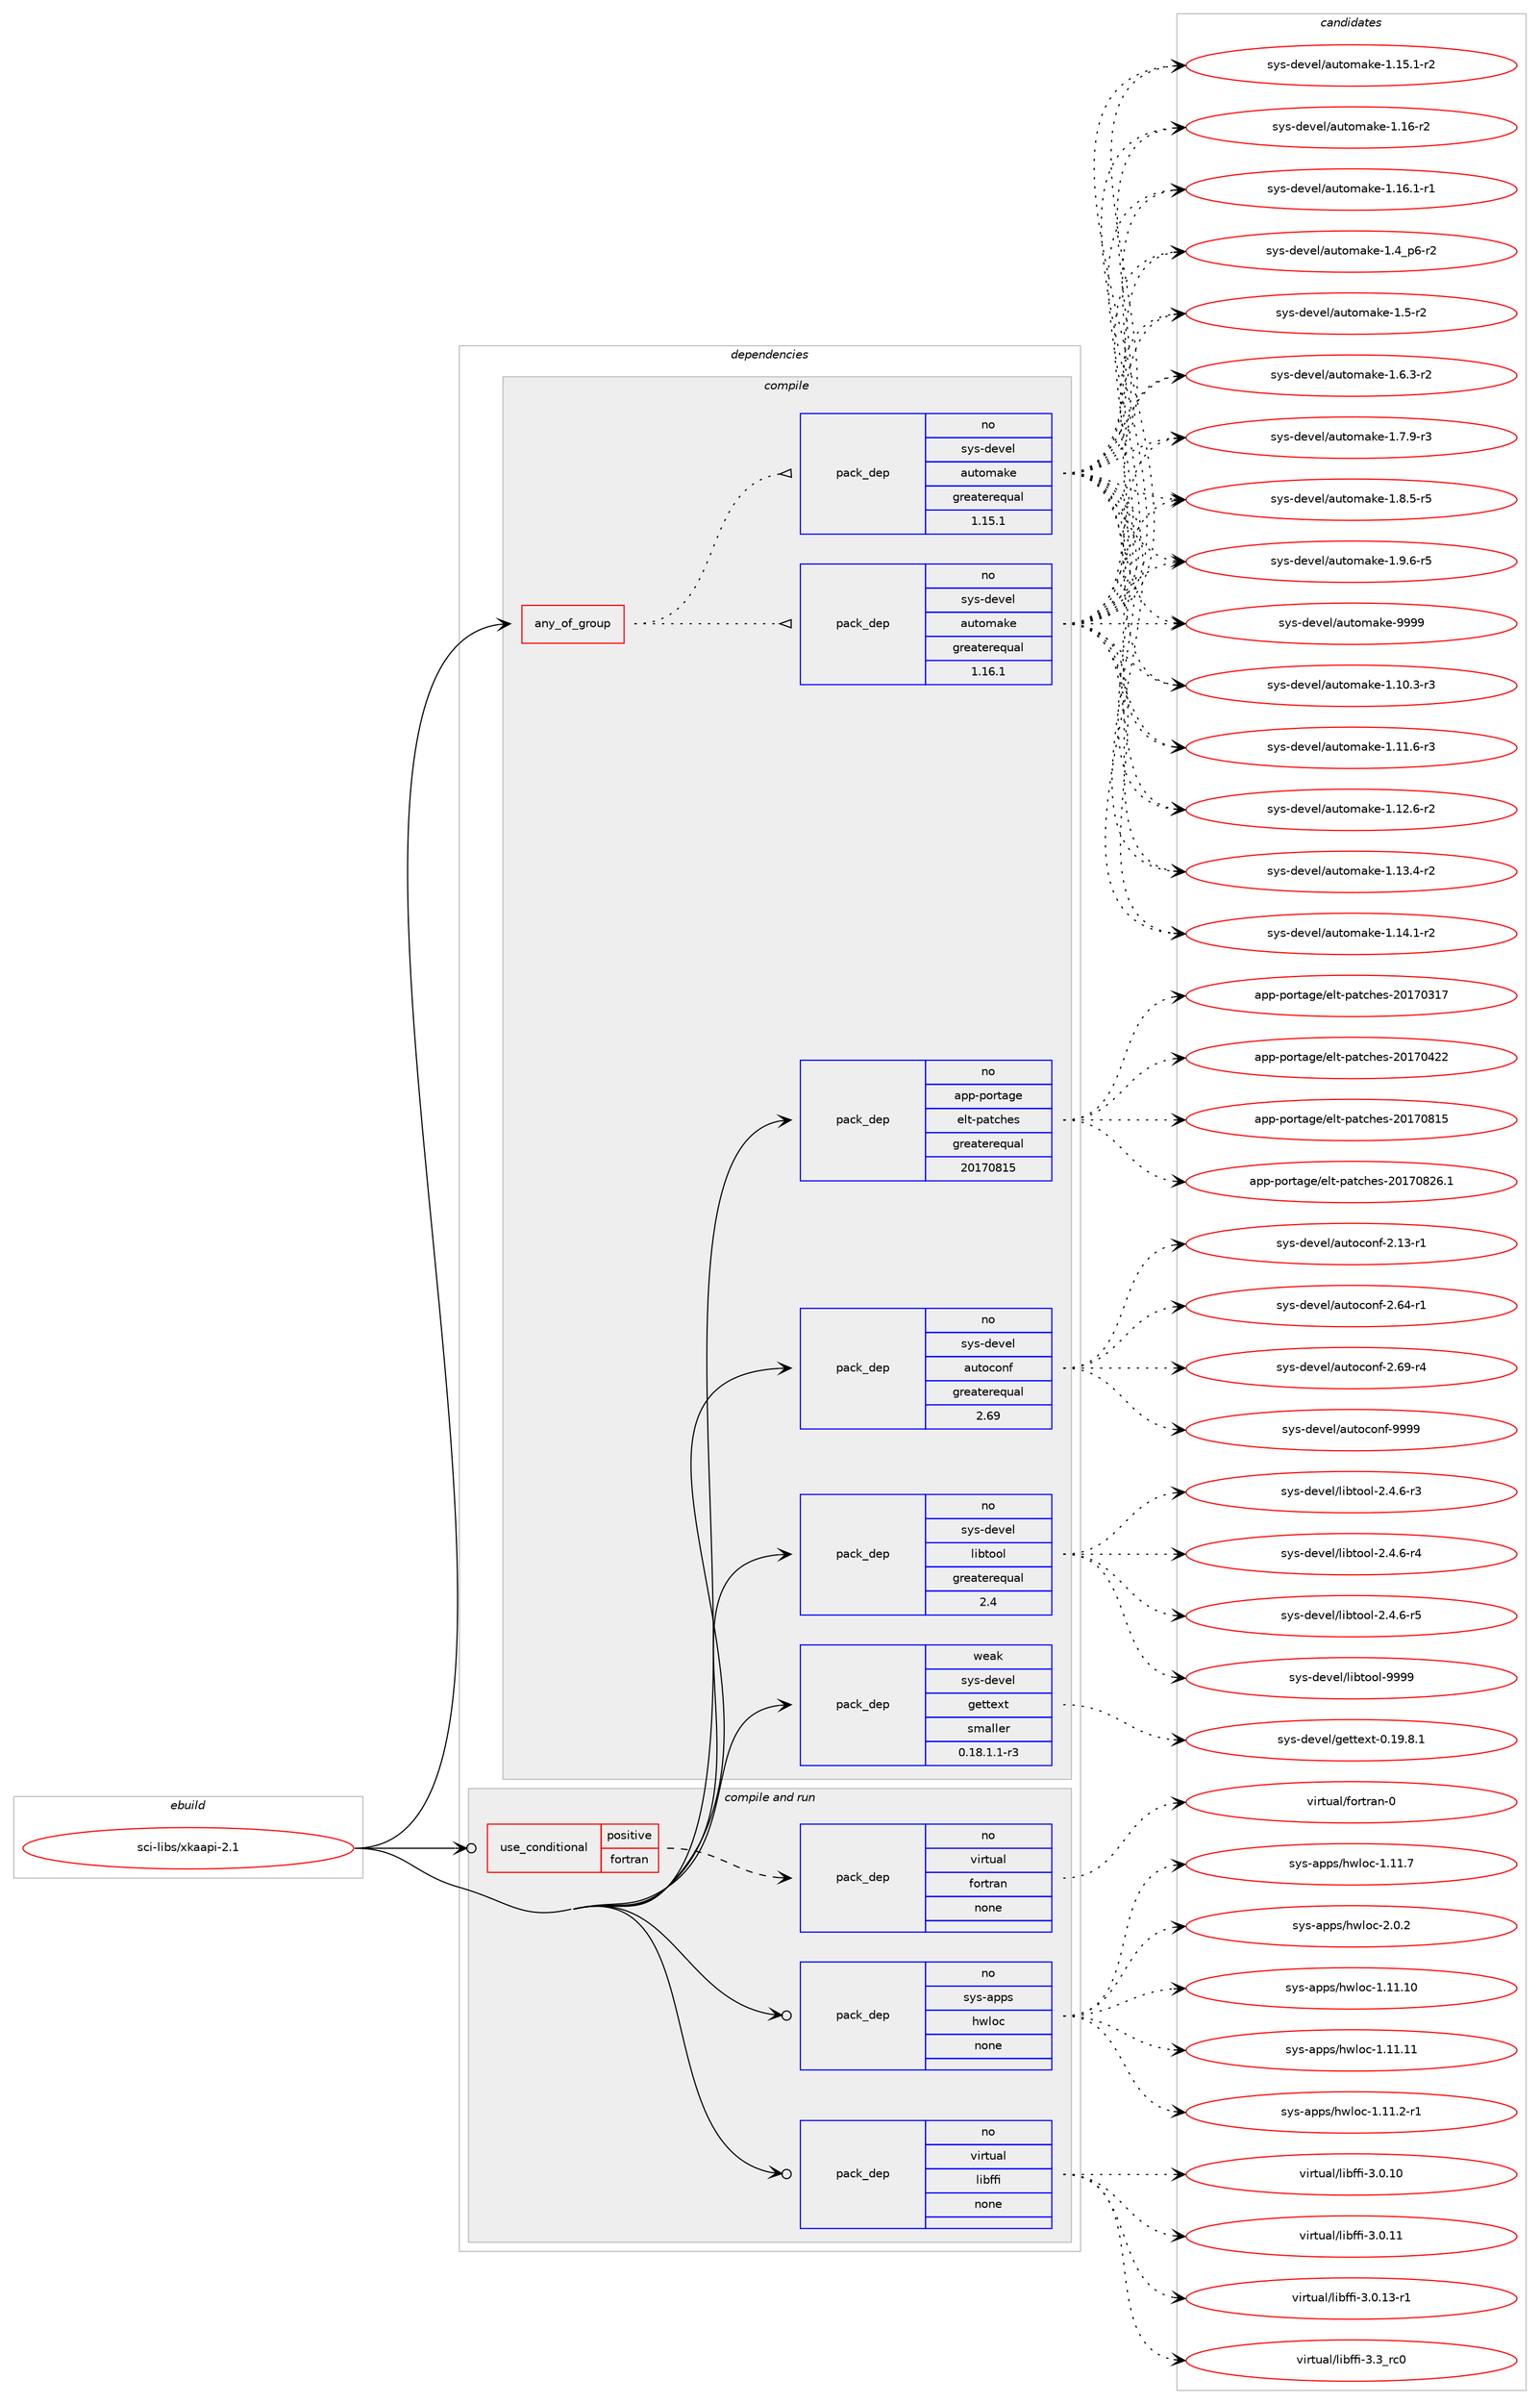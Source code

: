 digraph prolog {

# *************
# Graph options
# *************

newrank=true;
concentrate=true;
compound=true;
graph [rankdir=LR,fontname=Helvetica,fontsize=10,ranksep=1.5];#, ranksep=2.5, nodesep=0.2];
edge  [arrowhead=vee];
node  [fontname=Helvetica,fontsize=10];

# **********
# The ebuild
# **********

subgraph cluster_leftcol {
color=gray;
rank=same;
label=<<i>ebuild</i>>;
id [label="sci-libs/xkaapi-2.1", color=red, width=4, href="../sci-libs/xkaapi-2.1.svg"];
}

# ****************
# The dependencies
# ****************

subgraph cluster_midcol {
color=gray;
label=<<i>dependencies</i>>;
subgraph cluster_compile {
fillcolor="#eeeeee";
style=filled;
label=<<i>compile</i>>;
subgraph any26966 {
dependency1697533 [label=<<TABLE BORDER="0" CELLBORDER="1" CELLSPACING="0" CELLPADDING="4"><TR><TD CELLPADDING="10">any_of_group</TD></TR></TABLE>>, shape=none, color=red];subgraph pack1215318 {
dependency1697534 [label=<<TABLE BORDER="0" CELLBORDER="1" CELLSPACING="0" CELLPADDING="4" WIDTH="220"><TR><TD ROWSPAN="6" CELLPADDING="30">pack_dep</TD></TR><TR><TD WIDTH="110">no</TD></TR><TR><TD>sys-devel</TD></TR><TR><TD>automake</TD></TR><TR><TD>greaterequal</TD></TR><TR><TD>1.16.1</TD></TR></TABLE>>, shape=none, color=blue];
}
dependency1697533:e -> dependency1697534:w [weight=20,style="dotted",arrowhead="oinv"];
subgraph pack1215319 {
dependency1697535 [label=<<TABLE BORDER="0" CELLBORDER="1" CELLSPACING="0" CELLPADDING="4" WIDTH="220"><TR><TD ROWSPAN="6" CELLPADDING="30">pack_dep</TD></TR><TR><TD WIDTH="110">no</TD></TR><TR><TD>sys-devel</TD></TR><TR><TD>automake</TD></TR><TR><TD>greaterequal</TD></TR><TR><TD>1.15.1</TD></TR></TABLE>>, shape=none, color=blue];
}
dependency1697533:e -> dependency1697535:w [weight=20,style="dotted",arrowhead="oinv"];
}
id:e -> dependency1697533:w [weight=20,style="solid",arrowhead="vee"];
subgraph pack1215320 {
dependency1697536 [label=<<TABLE BORDER="0" CELLBORDER="1" CELLSPACING="0" CELLPADDING="4" WIDTH="220"><TR><TD ROWSPAN="6" CELLPADDING="30">pack_dep</TD></TR><TR><TD WIDTH="110">no</TD></TR><TR><TD>app-portage</TD></TR><TR><TD>elt-patches</TD></TR><TR><TD>greaterequal</TD></TR><TR><TD>20170815</TD></TR></TABLE>>, shape=none, color=blue];
}
id:e -> dependency1697536:w [weight=20,style="solid",arrowhead="vee"];
subgraph pack1215321 {
dependency1697537 [label=<<TABLE BORDER="0" CELLBORDER="1" CELLSPACING="0" CELLPADDING="4" WIDTH="220"><TR><TD ROWSPAN="6" CELLPADDING="30">pack_dep</TD></TR><TR><TD WIDTH="110">no</TD></TR><TR><TD>sys-devel</TD></TR><TR><TD>autoconf</TD></TR><TR><TD>greaterequal</TD></TR><TR><TD>2.69</TD></TR></TABLE>>, shape=none, color=blue];
}
id:e -> dependency1697537:w [weight=20,style="solid",arrowhead="vee"];
subgraph pack1215322 {
dependency1697538 [label=<<TABLE BORDER="0" CELLBORDER="1" CELLSPACING="0" CELLPADDING="4" WIDTH="220"><TR><TD ROWSPAN="6" CELLPADDING="30">pack_dep</TD></TR><TR><TD WIDTH="110">no</TD></TR><TR><TD>sys-devel</TD></TR><TR><TD>libtool</TD></TR><TR><TD>greaterequal</TD></TR><TR><TD>2.4</TD></TR></TABLE>>, shape=none, color=blue];
}
id:e -> dependency1697538:w [weight=20,style="solid",arrowhead="vee"];
subgraph pack1215323 {
dependency1697539 [label=<<TABLE BORDER="0" CELLBORDER="1" CELLSPACING="0" CELLPADDING="4" WIDTH="220"><TR><TD ROWSPAN="6" CELLPADDING="30">pack_dep</TD></TR><TR><TD WIDTH="110">weak</TD></TR><TR><TD>sys-devel</TD></TR><TR><TD>gettext</TD></TR><TR><TD>smaller</TD></TR><TR><TD>0.18.1.1-r3</TD></TR></TABLE>>, shape=none, color=blue];
}
id:e -> dependency1697539:w [weight=20,style="solid",arrowhead="vee"];
}
subgraph cluster_compileandrun {
fillcolor="#eeeeee";
style=filled;
label=<<i>compile and run</i>>;
subgraph cond454397 {
dependency1697540 [label=<<TABLE BORDER="0" CELLBORDER="1" CELLSPACING="0" CELLPADDING="4"><TR><TD ROWSPAN="3" CELLPADDING="10">use_conditional</TD></TR><TR><TD>positive</TD></TR><TR><TD>fortran</TD></TR></TABLE>>, shape=none, color=red];
subgraph pack1215324 {
dependency1697541 [label=<<TABLE BORDER="0" CELLBORDER="1" CELLSPACING="0" CELLPADDING="4" WIDTH="220"><TR><TD ROWSPAN="6" CELLPADDING="30">pack_dep</TD></TR><TR><TD WIDTH="110">no</TD></TR><TR><TD>virtual</TD></TR><TR><TD>fortran</TD></TR><TR><TD>none</TD></TR><TR><TD></TD></TR></TABLE>>, shape=none, color=blue];
}
dependency1697540:e -> dependency1697541:w [weight=20,style="dashed",arrowhead="vee"];
}
id:e -> dependency1697540:w [weight=20,style="solid",arrowhead="odotvee"];
subgraph pack1215325 {
dependency1697542 [label=<<TABLE BORDER="0" CELLBORDER="1" CELLSPACING="0" CELLPADDING="4" WIDTH="220"><TR><TD ROWSPAN="6" CELLPADDING="30">pack_dep</TD></TR><TR><TD WIDTH="110">no</TD></TR><TR><TD>sys-apps</TD></TR><TR><TD>hwloc</TD></TR><TR><TD>none</TD></TR><TR><TD></TD></TR></TABLE>>, shape=none, color=blue];
}
id:e -> dependency1697542:w [weight=20,style="solid",arrowhead="odotvee"];
subgraph pack1215326 {
dependency1697543 [label=<<TABLE BORDER="0" CELLBORDER="1" CELLSPACING="0" CELLPADDING="4" WIDTH="220"><TR><TD ROWSPAN="6" CELLPADDING="30">pack_dep</TD></TR><TR><TD WIDTH="110">no</TD></TR><TR><TD>virtual</TD></TR><TR><TD>libffi</TD></TR><TR><TD>none</TD></TR><TR><TD></TD></TR></TABLE>>, shape=none, color=blue];
}
id:e -> dependency1697543:w [weight=20,style="solid",arrowhead="odotvee"];
}
subgraph cluster_run {
fillcolor="#eeeeee";
style=filled;
label=<<i>run</i>>;
}
}

# **************
# The candidates
# **************

subgraph cluster_choices {
rank=same;
color=gray;
label=<<i>candidates</i>>;

subgraph choice1215318 {
color=black;
nodesep=1;
choice11512111545100101118101108479711711611110997107101454946494846514511451 [label="sys-devel/automake-1.10.3-r3", color=red, width=4,href="../sys-devel/automake-1.10.3-r3.svg"];
choice11512111545100101118101108479711711611110997107101454946494946544511451 [label="sys-devel/automake-1.11.6-r3", color=red, width=4,href="../sys-devel/automake-1.11.6-r3.svg"];
choice11512111545100101118101108479711711611110997107101454946495046544511450 [label="sys-devel/automake-1.12.6-r2", color=red, width=4,href="../sys-devel/automake-1.12.6-r2.svg"];
choice11512111545100101118101108479711711611110997107101454946495146524511450 [label="sys-devel/automake-1.13.4-r2", color=red, width=4,href="../sys-devel/automake-1.13.4-r2.svg"];
choice11512111545100101118101108479711711611110997107101454946495246494511450 [label="sys-devel/automake-1.14.1-r2", color=red, width=4,href="../sys-devel/automake-1.14.1-r2.svg"];
choice11512111545100101118101108479711711611110997107101454946495346494511450 [label="sys-devel/automake-1.15.1-r2", color=red, width=4,href="../sys-devel/automake-1.15.1-r2.svg"];
choice1151211154510010111810110847971171161111099710710145494649544511450 [label="sys-devel/automake-1.16-r2", color=red, width=4,href="../sys-devel/automake-1.16-r2.svg"];
choice11512111545100101118101108479711711611110997107101454946495446494511449 [label="sys-devel/automake-1.16.1-r1", color=red, width=4,href="../sys-devel/automake-1.16.1-r1.svg"];
choice115121115451001011181011084797117116111109971071014549465295112544511450 [label="sys-devel/automake-1.4_p6-r2", color=red, width=4,href="../sys-devel/automake-1.4_p6-r2.svg"];
choice11512111545100101118101108479711711611110997107101454946534511450 [label="sys-devel/automake-1.5-r2", color=red, width=4,href="../sys-devel/automake-1.5-r2.svg"];
choice115121115451001011181011084797117116111109971071014549465446514511450 [label="sys-devel/automake-1.6.3-r2", color=red, width=4,href="../sys-devel/automake-1.6.3-r2.svg"];
choice115121115451001011181011084797117116111109971071014549465546574511451 [label="sys-devel/automake-1.7.9-r3", color=red, width=4,href="../sys-devel/automake-1.7.9-r3.svg"];
choice115121115451001011181011084797117116111109971071014549465646534511453 [label="sys-devel/automake-1.8.5-r5", color=red, width=4,href="../sys-devel/automake-1.8.5-r5.svg"];
choice115121115451001011181011084797117116111109971071014549465746544511453 [label="sys-devel/automake-1.9.6-r5", color=red, width=4,href="../sys-devel/automake-1.9.6-r5.svg"];
choice115121115451001011181011084797117116111109971071014557575757 [label="sys-devel/automake-9999", color=red, width=4,href="../sys-devel/automake-9999.svg"];
dependency1697534:e -> choice11512111545100101118101108479711711611110997107101454946494846514511451:w [style=dotted,weight="100"];
dependency1697534:e -> choice11512111545100101118101108479711711611110997107101454946494946544511451:w [style=dotted,weight="100"];
dependency1697534:e -> choice11512111545100101118101108479711711611110997107101454946495046544511450:w [style=dotted,weight="100"];
dependency1697534:e -> choice11512111545100101118101108479711711611110997107101454946495146524511450:w [style=dotted,weight="100"];
dependency1697534:e -> choice11512111545100101118101108479711711611110997107101454946495246494511450:w [style=dotted,weight="100"];
dependency1697534:e -> choice11512111545100101118101108479711711611110997107101454946495346494511450:w [style=dotted,weight="100"];
dependency1697534:e -> choice1151211154510010111810110847971171161111099710710145494649544511450:w [style=dotted,weight="100"];
dependency1697534:e -> choice11512111545100101118101108479711711611110997107101454946495446494511449:w [style=dotted,weight="100"];
dependency1697534:e -> choice115121115451001011181011084797117116111109971071014549465295112544511450:w [style=dotted,weight="100"];
dependency1697534:e -> choice11512111545100101118101108479711711611110997107101454946534511450:w [style=dotted,weight="100"];
dependency1697534:e -> choice115121115451001011181011084797117116111109971071014549465446514511450:w [style=dotted,weight="100"];
dependency1697534:e -> choice115121115451001011181011084797117116111109971071014549465546574511451:w [style=dotted,weight="100"];
dependency1697534:e -> choice115121115451001011181011084797117116111109971071014549465646534511453:w [style=dotted,weight="100"];
dependency1697534:e -> choice115121115451001011181011084797117116111109971071014549465746544511453:w [style=dotted,weight="100"];
dependency1697534:e -> choice115121115451001011181011084797117116111109971071014557575757:w [style=dotted,weight="100"];
}
subgraph choice1215319 {
color=black;
nodesep=1;
choice11512111545100101118101108479711711611110997107101454946494846514511451 [label="sys-devel/automake-1.10.3-r3", color=red, width=4,href="../sys-devel/automake-1.10.3-r3.svg"];
choice11512111545100101118101108479711711611110997107101454946494946544511451 [label="sys-devel/automake-1.11.6-r3", color=red, width=4,href="../sys-devel/automake-1.11.6-r3.svg"];
choice11512111545100101118101108479711711611110997107101454946495046544511450 [label="sys-devel/automake-1.12.6-r2", color=red, width=4,href="../sys-devel/automake-1.12.6-r2.svg"];
choice11512111545100101118101108479711711611110997107101454946495146524511450 [label="sys-devel/automake-1.13.4-r2", color=red, width=4,href="../sys-devel/automake-1.13.4-r2.svg"];
choice11512111545100101118101108479711711611110997107101454946495246494511450 [label="sys-devel/automake-1.14.1-r2", color=red, width=4,href="../sys-devel/automake-1.14.1-r2.svg"];
choice11512111545100101118101108479711711611110997107101454946495346494511450 [label="sys-devel/automake-1.15.1-r2", color=red, width=4,href="../sys-devel/automake-1.15.1-r2.svg"];
choice1151211154510010111810110847971171161111099710710145494649544511450 [label="sys-devel/automake-1.16-r2", color=red, width=4,href="../sys-devel/automake-1.16-r2.svg"];
choice11512111545100101118101108479711711611110997107101454946495446494511449 [label="sys-devel/automake-1.16.1-r1", color=red, width=4,href="../sys-devel/automake-1.16.1-r1.svg"];
choice115121115451001011181011084797117116111109971071014549465295112544511450 [label="sys-devel/automake-1.4_p6-r2", color=red, width=4,href="../sys-devel/automake-1.4_p6-r2.svg"];
choice11512111545100101118101108479711711611110997107101454946534511450 [label="sys-devel/automake-1.5-r2", color=red, width=4,href="../sys-devel/automake-1.5-r2.svg"];
choice115121115451001011181011084797117116111109971071014549465446514511450 [label="sys-devel/automake-1.6.3-r2", color=red, width=4,href="../sys-devel/automake-1.6.3-r2.svg"];
choice115121115451001011181011084797117116111109971071014549465546574511451 [label="sys-devel/automake-1.7.9-r3", color=red, width=4,href="../sys-devel/automake-1.7.9-r3.svg"];
choice115121115451001011181011084797117116111109971071014549465646534511453 [label="sys-devel/automake-1.8.5-r5", color=red, width=4,href="../sys-devel/automake-1.8.5-r5.svg"];
choice115121115451001011181011084797117116111109971071014549465746544511453 [label="sys-devel/automake-1.9.6-r5", color=red, width=4,href="../sys-devel/automake-1.9.6-r5.svg"];
choice115121115451001011181011084797117116111109971071014557575757 [label="sys-devel/automake-9999", color=red, width=4,href="../sys-devel/automake-9999.svg"];
dependency1697535:e -> choice11512111545100101118101108479711711611110997107101454946494846514511451:w [style=dotted,weight="100"];
dependency1697535:e -> choice11512111545100101118101108479711711611110997107101454946494946544511451:w [style=dotted,weight="100"];
dependency1697535:e -> choice11512111545100101118101108479711711611110997107101454946495046544511450:w [style=dotted,weight="100"];
dependency1697535:e -> choice11512111545100101118101108479711711611110997107101454946495146524511450:w [style=dotted,weight="100"];
dependency1697535:e -> choice11512111545100101118101108479711711611110997107101454946495246494511450:w [style=dotted,weight="100"];
dependency1697535:e -> choice11512111545100101118101108479711711611110997107101454946495346494511450:w [style=dotted,weight="100"];
dependency1697535:e -> choice1151211154510010111810110847971171161111099710710145494649544511450:w [style=dotted,weight="100"];
dependency1697535:e -> choice11512111545100101118101108479711711611110997107101454946495446494511449:w [style=dotted,weight="100"];
dependency1697535:e -> choice115121115451001011181011084797117116111109971071014549465295112544511450:w [style=dotted,weight="100"];
dependency1697535:e -> choice11512111545100101118101108479711711611110997107101454946534511450:w [style=dotted,weight="100"];
dependency1697535:e -> choice115121115451001011181011084797117116111109971071014549465446514511450:w [style=dotted,weight="100"];
dependency1697535:e -> choice115121115451001011181011084797117116111109971071014549465546574511451:w [style=dotted,weight="100"];
dependency1697535:e -> choice115121115451001011181011084797117116111109971071014549465646534511453:w [style=dotted,weight="100"];
dependency1697535:e -> choice115121115451001011181011084797117116111109971071014549465746544511453:w [style=dotted,weight="100"];
dependency1697535:e -> choice115121115451001011181011084797117116111109971071014557575757:w [style=dotted,weight="100"];
}
subgraph choice1215320 {
color=black;
nodesep=1;
choice97112112451121111141169710310147101108116451129711699104101115455048495548514955 [label="app-portage/elt-patches-20170317", color=red, width=4,href="../app-portage/elt-patches-20170317.svg"];
choice97112112451121111141169710310147101108116451129711699104101115455048495548525050 [label="app-portage/elt-patches-20170422", color=red, width=4,href="../app-portage/elt-patches-20170422.svg"];
choice97112112451121111141169710310147101108116451129711699104101115455048495548564953 [label="app-portage/elt-patches-20170815", color=red, width=4,href="../app-portage/elt-patches-20170815.svg"];
choice971121124511211111411697103101471011081164511297116991041011154550484955485650544649 [label="app-portage/elt-patches-20170826.1", color=red, width=4,href="../app-portage/elt-patches-20170826.1.svg"];
dependency1697536:e -> choice97112112451121111141169710310147101108116451129711699104101115455048495548514955:w [style=dotted,weight="100"];
dependency1697536:e -> choice97112112451121111141169710310147101108116451129711699104101115455048495548525050:w [style=dotted,weight="100"];
dependency1697536:e -> choice97112112451121111141169710310147101108116451129711699104101115455048495548564953:w [style=dotted,weight="100"];
dependency1697536:e -> choice971121124511211111411697103101471011081164511297116991041011154550484955485650544649:w [style=dotted,weight="100"];
}
subgraph choice1215321 {
color=black;
nodesep=1;
choice1151211154510010111810110847971171161119911111010245504649514511449 [label="sys-devel/autoconf-2.13-r1", color=red, width=4,href="../sys-devel/autoconf-2.13-r1.svg"];
choice1151211154510010111810110847971171161119911111010245504654524511449 [label="sys-devel/autoconf-2.64-r1", color=red, width=4,href="../sys-devel/autoconf-2.64-r1.svg"];
choice1151211154510010111810110847971171161119911111010245504654574511452 [label="sys-devel/autoconf-2.69-r4", color=red, width=4,href="../sys-devel/autoconf-2.69-r4.svg"];
choice115121115451001011181011084797117116111991111101024557575757 [label="sys-devel/autoconf-9999", color=red, width=4,href="../sys-devel/autoconf-9999.svg"];
dependency1697537:e -> choice1151211154510010111810110847971171161119911111010245504649514511449:w [style=dotted,weight="100"];
dependency1697537:e -> choice1151211154510010111810110847971171161119911111010245504654524511449:w [style=dotted,weight="100"];
dependency1697537:e -> choice1151211154510010111810110847971171161119911111010245504654574511452:w [style=dotted,weight="100"];
dependency1697537:e -> choice115121115451001011181011084797117116111991111101024557575757:w [style=dotted,weight="100"];
}
subgraph choice1215322 {
color=black;
nodesep=1;
choice1151211154510010111810110847108105981161111111084550465246544511451 [label="sys-devel/libtool-2.4.6-r3", color=red, width=4,href="../sys-devel/libtool-2.4.6-r3.svg"];
choice1151211154510010111810110847108105981161111111084550465246544511452 [label="sys-devel/libtool-2.4.6-r4", color=red, width=4,href="../sys-devel/libtool-2.4.6-r4.svg"];
choice1151211154510010111810110847108105981161111111084550465246544511453 [label="sys-devel/libtool-2.4.6-r5", color=red, width=4,href="../sys-devel/libtool-2.4.6-r5.svg"];
choice1151211154510010111810110847108105981161111111084557575757 [label="sys-devel/libtool-9999", color=red, width=4,href="../sys-devel/libtool-9999.svg"];
dependency1697538:e -> choice1151211154510010111810110847108105981161111111084550465246544511451:w [style=dotted,weight="100"];
dependency1697538:e -> choice1151211154510010111810110847108105981161111111084550465246544511452:w [style=dotted,weight="100"];
dependency1697538:e -> choice1151211154510010111810110847108105981161111111084550465246544511453:w [style=dotted,weight="100"];
dependency1697538:e -> choice1151211154510010111810110847108105981161111111084557575757:w [style=dotted,weight="100"];
}
subgraph choice1215323 {
color=black;
nodesep=1;
choice1151211154510010111810110847103101116116101120116454846495746564649 [label="sys-devel/gettext-0.19.8.1", color=red, width=4,href="../sys-devel/gettext-0.19.8.1.svg"];
dependency1697539:e -> choice1151211154510010111810110847103101116116101120116454846495746564649:w [style=dotted,weight="100"];
}
subgraph choice1215324 {
color=black;
nodesep=1;
choice1181051141161179710847102111114116114971104548 [label="virtual/fortran-0", color=red, width=4,href="../virtual/fortran-0.svg"];
dependency1697541:e -> choice1181051141161179710847102111114116114971104548:w [style=dotted,weight="100"];
}
subgraph choice1215325 {
color=black;
nodesep=1;
choice115121115459711211211547104119108111994549464949464948 [label="sys-apps/hwloc-1.11.10", color=red, width=4,href="../sys-apps/hwloc-1.11.10.svg"];
choice115121115459711211211547104119108111994549464949464949 [label="sys-apps/hwloc-1.11.11", color=red, width=4,href="../sys-apps/hwloc-1.11.11.svg"];
choice11512111545971121121154710411910811199454946494946504511449 [label="sys-apps/hwloc-1.11.2-r1", color=red, width=4,href="../sys-apps/hwloc-1.11.2-r1.svg"];
choice1151211154597112112115471041191081119945494649494655 [label="sys-apps/hwloc-1.11.7", color=red, width=4,href="../sys-apps/hwloc-1.11.7.svg"];
choice11512111545971121121154710411910811199455046484650 [label="sys-apps/hwloc-2.0.2", color=red, width=4,href="../sys-apps/hwloc-2.0.2.svg"];
dependency1697542:e -> choice115121115459711211211547104119108111994549464949464948:w [style=dotted,weight="100"];
dependency1697542:e -> choice115121115459711211211547104119108111994549464949464949:w [style=dotted,weight="100"];
dependency1697542:e -> choice11512111545971121121154710411910811199454946494946504511449:w [style=dotted,weight="100"];
dependency1697542:e -> choice1151211154597112112115471041191081119945494649494655:w [style=dotted,weight="100"];
dependency1697542:e -> choice11512111545971121121154710411910811199455046484650:w [style=dotted,weight="100"];
}
subgraph choice1215326 {
color=black;
nodesep=1;
choice11810511411611797108471081059810210210545514648464948 [label="virtual/libffi-3.0.10", color=red, width=4,href="../virtual/libffi-3.0.10.svg"];
choice11810511411611797108471081059810210210545514648464949 [label="virtual/libffi-3.0.11", color=red, width=4,href="../virtual/libffi-3.0.11.svg"];
choice118105114116117971084710810598102102105455146484649514511449 [label="virtual/libffi-3.0.13-r1", color=red, width=4,href="../virtual/libffi-3.0.13-r1.svg"];
choice11810511411611797108471081059810210210545514651951149948 [label="virtual/libffi-3.3_rc0", color=red, width=4,href="../virtual/libffi-3.3_rc0.svg"];
dependency1697543:e -> choice11810511411611797108471081059810210210545514648464948:w [style=dotted,weight="100"];
dependency1697543:e -> choice11810511411611797108471081059810210210545514648464949:w [style=dotted,weight="100"];
dependency1697543:e -> choice118105114116117971084710810598102102105455146484649514511449:w [style=dotted,weight="100"];
dependency1697543:e -> choice11810511411611797108471081059810210210545514651951149948:w [style=dotted,weight="100"];
}
}

}
